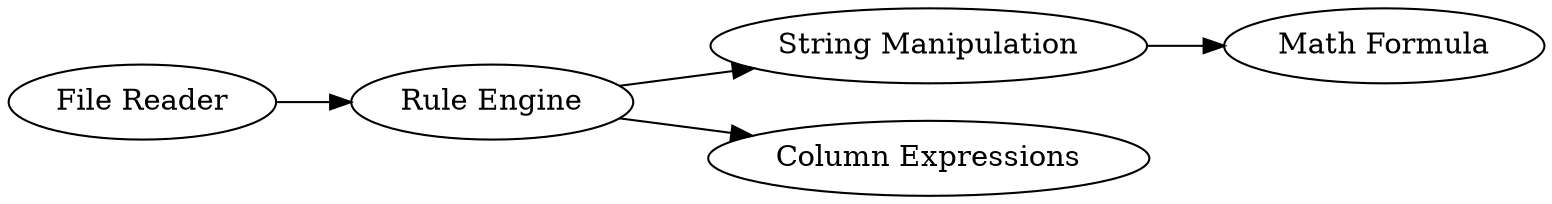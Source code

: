 digraph {
	25 [label="File Reader"]
	26 [label="Rule Engine"]
	27 [label="String Manipulation"]
	28 [label="Math Formula"]
	29 [label="Column Expressions"]
	25 -> 26
	26 -> 27
	26 -> 29
	27 -> 28
	rankdir=LR
}
